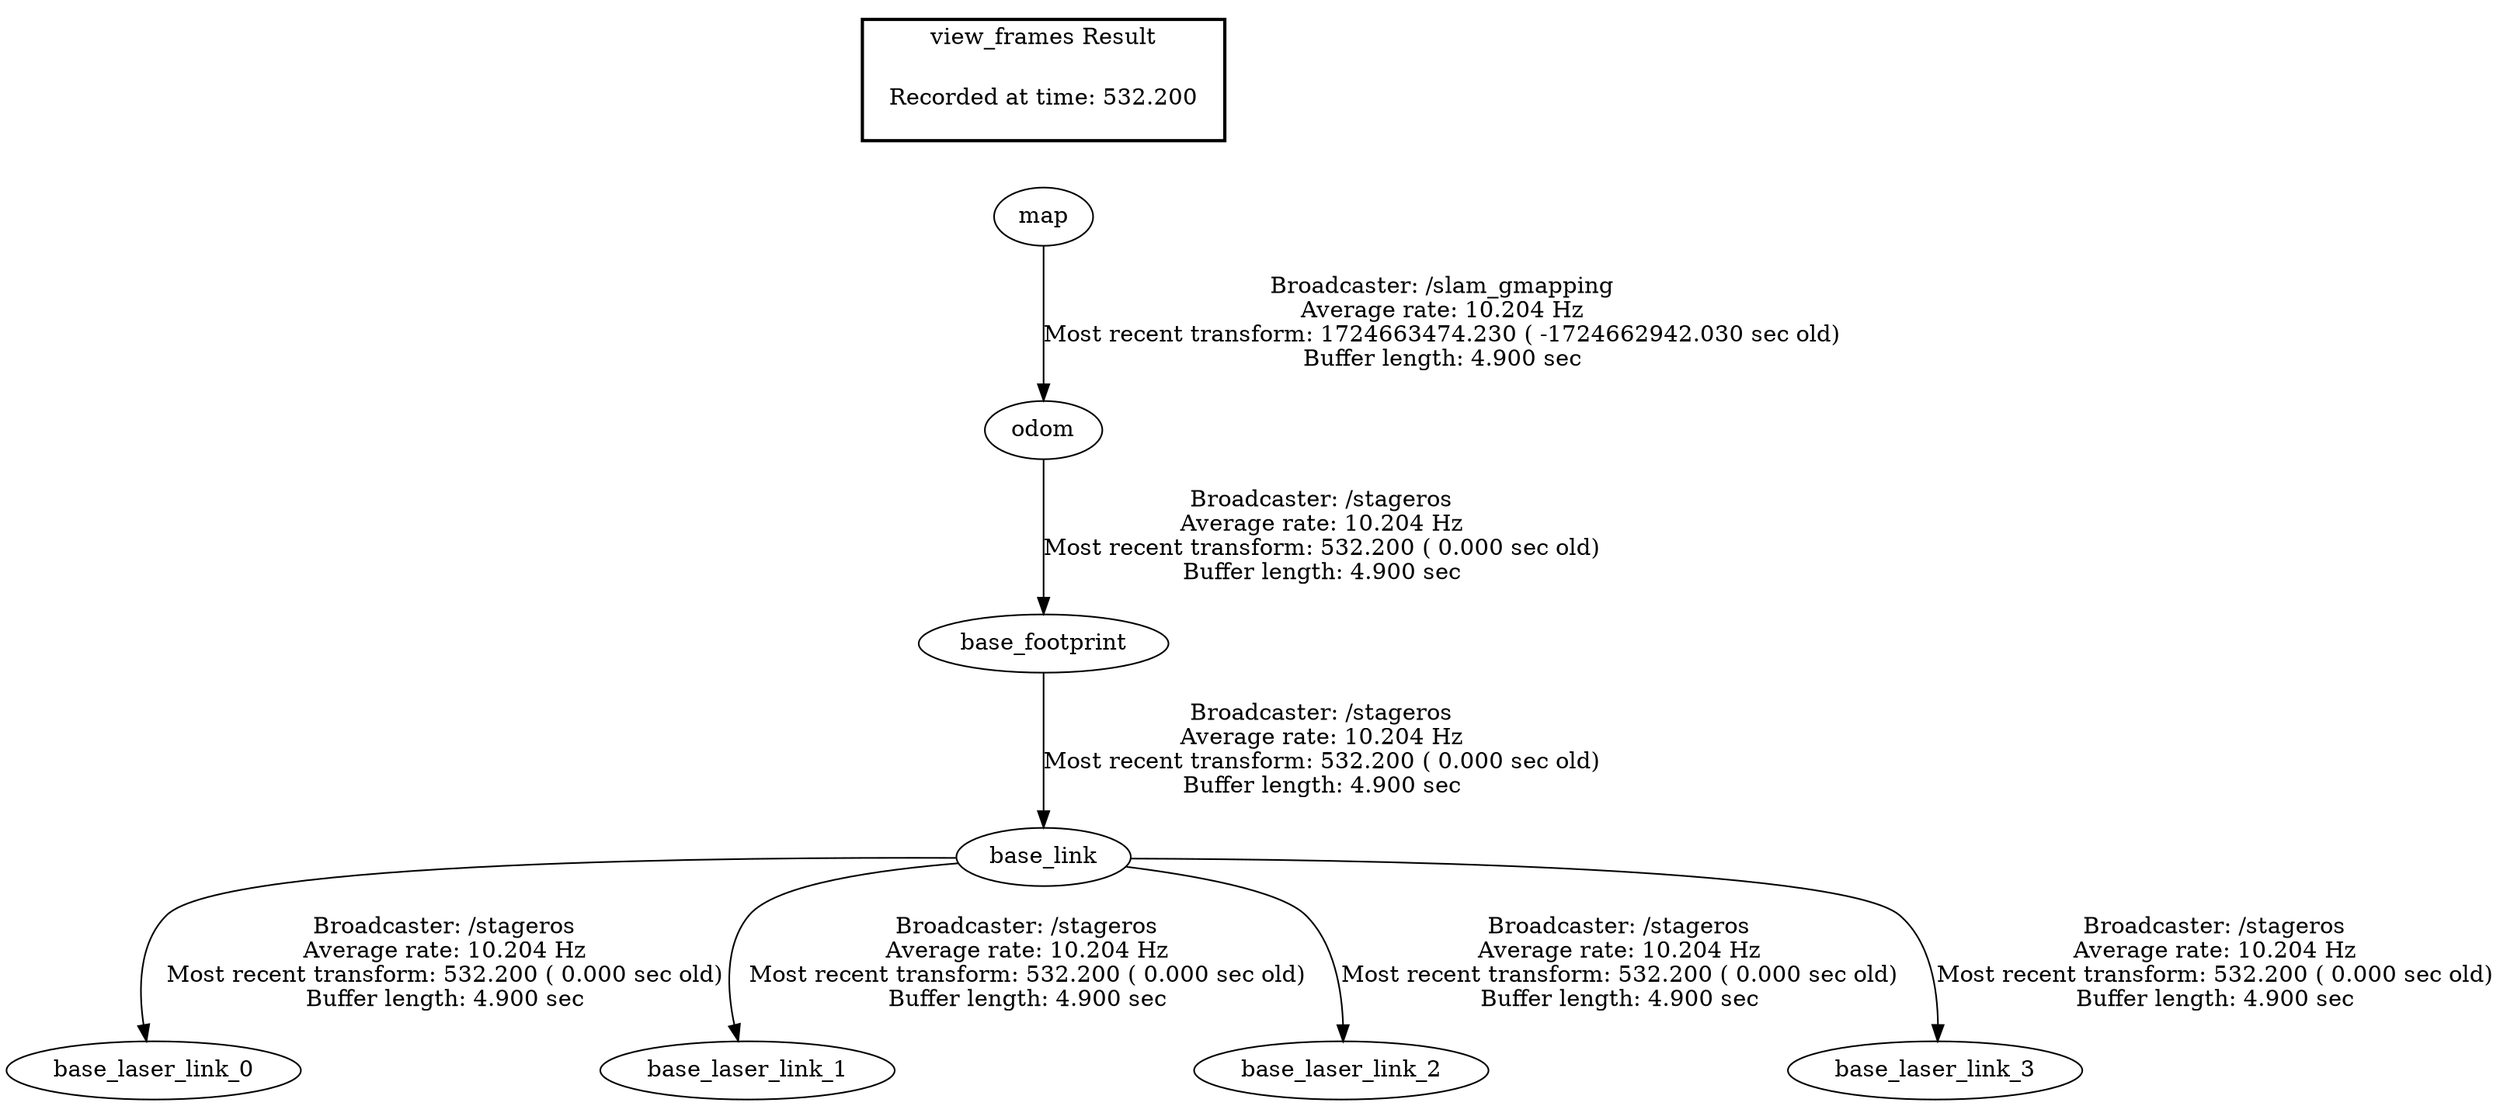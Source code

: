 digraph G {
"map" -> "odom"[label="Broadcaster: /slam_gmapping\nAverage rate: 10.204 Hz\nMost recent transform: 1724663474.230 ( -1724662942.030 sec old)\nBuffer length: 4.900 sec\n"];
"base_link" -> "base_laser_link_0"[label="Broadcaster: /stageros\nAverage rate: 10.204 Hz\nMost recent transform: 532.200 ( 0.000 sec old)\nBuffer length: 4.900 sec\n"];
"base_footprint" -> "base_link"[label="Broadcaster: /stageros\nAverage rate: 10.204 Hz\nMost recent transform: 532.200 ( 0.000 sec old)\nBuffer length: 4.900 sec\n"];
"base_link" -> "base_laser_link_1"[label="Broadcaster: /stageros\nAverage rate: 10.204 Hz\nMost recent transform: 532.200 ( 0.000 sec old)\nBuffer length: 4.900 sec\n"];
"base_link" -> "base_laser_link_2"[label="Broadcaster: /stageros\nAverage rate: 10.204 Hz\nMost recent transform: 532.200 ( 0.000 sec old)\nBuffer length: 4.900 sec\n"];
"base_link" -> "base_laser_link_3"[label="Broadcaster: /stageros\nAverage rate: 10.204 Hz\nMost recent transform: 532.200 ( 0.000 sec old)\nBuffer length: 4.900 sec\n"];
"odom" -> "base_footprint"[label="Broadcaster: /stageros\nAverage rate: 10.204 Hz\nMost recent transform: 532.200 ( 0.000 sec old)\nBuffer length: 4.900 sec\n"];
edge [style=invis];
 subgraph cluster_legend { style=bold; color=black; label ="view_frames Result";
"Recorded at time: 532.200"[ shape=plaintext ] ;
 }->"map";
}